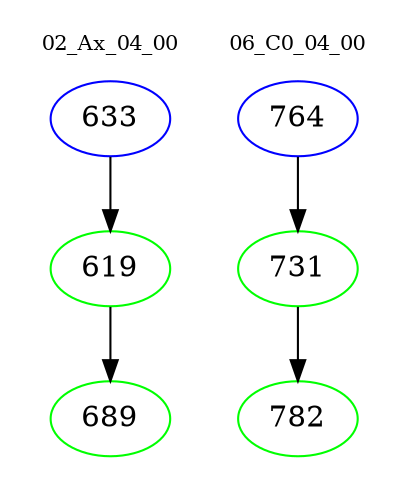 digraph{
subgraph cluster_0 {
color = white
label = "02_Ax_04_00";
fontsize=10;
T0_633 [label="633", color="blue"]
T0_633 -> T0_619 [color="black"]
T0_619 [label="619", color="green"]
T0_619 -> T0_689 [color="black"]
T0_689 [label="689", color="green"]
}
subgraph cluster_1 {
color = white
label = "06_C0_04_00";
fontsize=10;
T1_764 [label="764", color="blue"]
T1_764 -> T1_731 [color="black"]
T1_731 [label="731", color="green"]
T1_731 -> T1_782 [color="black"]
T1_782 [label="782", color="green"]
}
}
